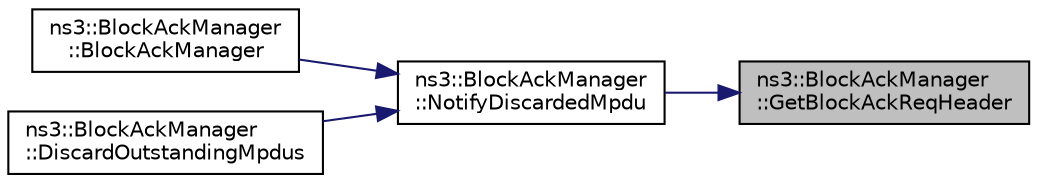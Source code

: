digraph "ns3::BlockAckManager::GetBlockAckReqHeader"
{
 // LATEX_PDF_SIZE
  edge [fontname="Helvetica",fontsize="10",labelfontname="Helvetica",labelfontsize="10"];
  node [fontname="Helvetica",fontsize="10",shape=record];
  rankdir="RL";
  Node1 [label="ns3::BlockAckManager\l::GetBlockAckReqHeader",height=0.2,width=0.4,color="black", fillcolor="grey75", style="filled", fontcolor="black",tooltip=" "];
  Node1 -> Node2 [dir="back",color="midnightblue",fontsize="10",style="solid",fontname="Helvetica"];
  Node2 [label="ns3::BlockAckManager\l::NotifyDiscardedMpdu",height=0.2,width=0.4,color="black", fillcolor="white", style="filled",URL="$classns3_1_1_block_ack_manager.html#a52420004449425a8ded4ecaf71f152e8",tooltip=" "];
  Node2 -> Node3 [dir="back",color="midnightblue",fontsize="10",style="solid",fontname="Helvetica"];
  Node3 [label="ns3::BlockAckManager\l::BlockAckManager",height=0.2,width=0.4,color="black", fillcolor="white", style="filled",URL="$classns3_1_1_block_ack_manager.html#a7a966d4ae9c3f2172545b76b7ccb8206",tooltip=" "];
  Node2 -> Node4 [dir="back",color="midnightblue",fontsize="10",style="solid",fontname="Helvetica"];
  Node4 [label="ns3::BlockAckManager\l::DiscardOutstandingMpdus",height=0.2,width=0.4,color="black", fillcolor="white", style="filled",URL="$classns3_1_1_block_ack_manager.html#a9cfdd60aad3cf88c4a2ba01bd3879e48",tooltip=" "];
}
